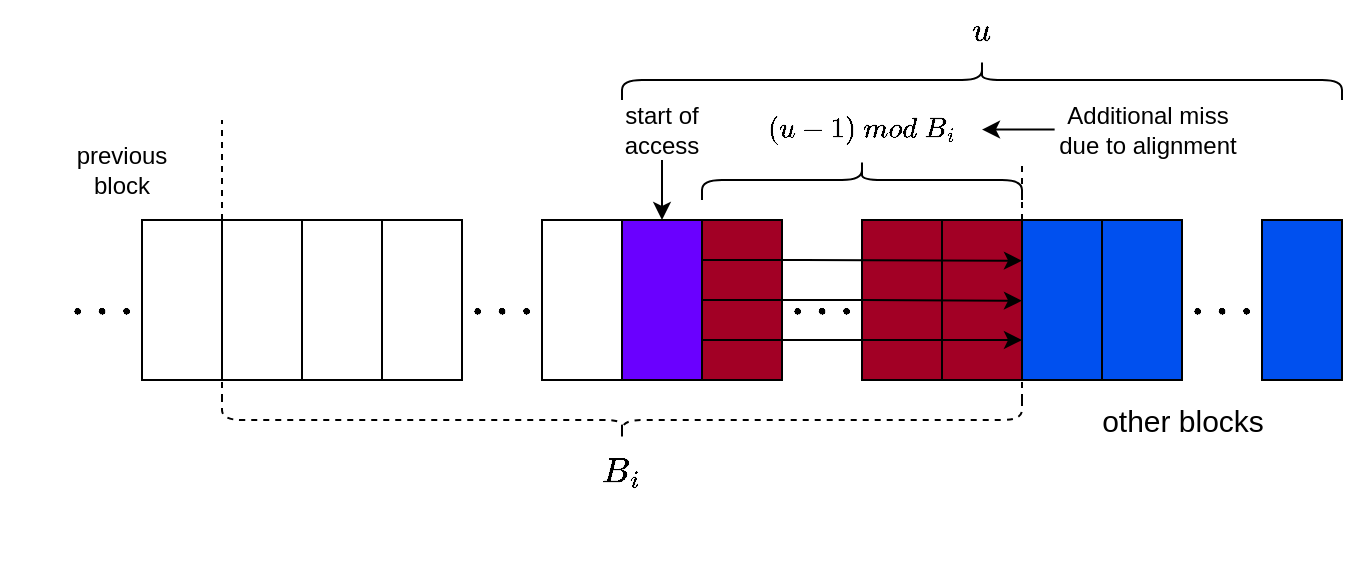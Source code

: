 <mxfile version="20.3.0" type="device"><diagram id="i3MX-swHnwLIi5LfIlNl" name="Page-1"><mxGraphModel dx="928" dy="929" grid="1" gridSize="10" guides="1" tooltips="1" connect="1" arrows="1" fold="1" page="1" pageScale="1" pageWidth="827" pageHeight="1169" math="1" shadow="0"><root><mxCell id="0"/><mxCell id="1" parent="0"/><mxCell id="YybAcJmwANq60XqBv2_Z-15" value="$$\dots$$" style="text;html=1;strokeColor=none;fillColor=none;align=center;verticalAlign=middle;whiteSpace=wrap;rounded=0;fontSize=23;" vertex="1" parent="1"><mxGeometry x="370" y="145" width="60" height="30" as="geometry"/></mxCell><mxCell id="YybAcJmwANq60XqBv2_Z-1" value="" style="rounded=0;whiteSpace=wrap;html=1;labelBackgroundColor=default;" vertex="1" parent="1"><mxGeometry x="100" y="120" width="40" height="80" as="geometry"/></mxCell><mxCell id="YybAcJmwANq60XqBv2_Z-2" value="" style="rounded=0;whiteSpace=wrap;html=1;labelBackgroundColor=default;" vertex="1" parent="1"><mxGeometry x="140" y="120" width="40" height="80" as="geometry"/></mxCell><mxCell id="YybAcJmwANq60XqBv2_Z-3" value="" style="rounded=0;whiteSpace=wrap;html=1;labelBackgroundColor=default;" vertex="1" parent="1"><mxGeometry x="180" y="120" width="40" height="80" as="geometry"/></mxCell><mxCell id="YybAcJmwANq60XqBv2_Z-4" value="" style="rounded=0;whiteSpace=wrap;html=1;fillColor=#6a00ff;fontColor=#ffffff;strokeColor=#000000;" vertex="1" parent="1"><mxGeometry x="300" y="120" width="40" height="80" as="geometry"/></mxCell><mxCell id="YybAcJmwANq60XqBv2_Z-5" value="" style="rounded=0;whiteSpace=wrap;html=1;fillColor=#a20025;fontColor=#ffffff;strokeColor=#000000;" vertex="1" parent="1"><mxGeometry x="340" y="120" width="40" height="80" as="geometry"/></mxCell><mxCell id="YybAcJmwANq60XqBv2_Z-6" value="" style="rounded=0;whiteSpace=wrap;html=1;fillColor=#a20025;fontColor=#ffffff;strokeColor=#000000;" vertex="1" parent="1"><mxGeometry x="420" y="120" width="40" height="80" as="geometry"/></mxCell><mxCell id="YybAcJmwANq60XqBv2_Z-7" value="" style="rounded=0;whiteSpace=wrap;html=1;fillColor=#a20025;fontColor=#ffffff;strokeColor=#000000;" vertex="1" parent="1"><mxGeometry x="460" y="120" width="40" height="80" as="geometry"/></mxCell><mxCell id="YybAcJmwANq60XqBv2_Z-8" value="" style="rounded=0;whiteSpace=wrap;html=1;fillColor=#d80073;fontColor=#ffffff;strokeColor=#000000;" vertex="1" parent="1"><mxGeometry x="260" y="120" width="40" height="80" as="geometry"/></mxCell><mxCell id="YybAcJmwANq60XqBv2_Z-9" value="" style="shape=curlyBracket;whiteSpace=wrap;html=1;rounded=1;flipH=1;rotation=90;dashed=1;" vertex="1" parent="1"><mxGeometry x="290" y="20" width="20" height="400" as="geometry"/></mxCell><mxCell id="YybAcJmwANq60XqBv2_Z-10" value="" style="shape=curlyBracket;whiteSpace=wrap;html=1;rounded=1;flipH=1;rotation=-90;" vertex="1" parent="1"><mxGeometry x="410" y="20" width="20" height="160" as="geometry"/></mxCell><mxCell id="YybAcJmwANq60XqBv2_Z-13" style="edgeStyle=orthogonalEdgeStyle;rounded=0;orthogonalLoop=1;jettySize=auto;html=1;exitX=0.5;exitY=1;exitDx=0;exitDy=0;" edge="1" parent="1" source="YybAcJmwANq60XqBv2_Z-11" target="YybAcJmwANq60XqBv2_Z-4"><mxGeometry relative="1" as="geometry"/></mxCell><mxCell id="YybAcJmwANq60XqBv2_Z-11" value="start of access" style="text;html=1;strokeColor=none;fillColor=none;align=center;verticalAlign=middle;whiteSpace=wrap;rounded=0;" vertex="1" parent="1"><mxGeometry x="290" y="60" width="60" height="30" as="geometry"/></mxCell><mxCell id="YybAcJmwANq60XqBv2_Z-12" value="$$(u - 1) \ mod \ B_i$$" style="text;html=1;strokeColor=none;fillColor=none;align=center;verticalAlign=middle;whiteSpace=wrap;rounded=0;" vertex="1" parent="1"><mxGeometry x="390" y="60" width="60" height="30" as="geometry"/></mxCell><mxCell id="YybAcJmwANq60XqBv2_Z-14" value="$$\dots$$" style="text;html=1;strokeColor=none;fillColor=none;align=center;verticalAlign=middle;whiteSpace=wrap;rounded=0;fontSize=23;" vertex="1" parent="1"><mxGeometry x="210" y="145" width="60" height="30" as="geometry"/></mxCell><mxCell id="YybAcJmwANq60XqBv2_Z-16" value="" style="rounded=0;whiteSpace=wrap;html=1;fillColor=#0050ef;fontColor=#ffffff;strokeColor=#000000;" vertex="1" parent="1"><mxGeometry x="500" y="120" width="40" height="80" as="geometry"/></mxCell><mxCell id="YybAcJmwANq60XqBv2_Z-18" value="$$\dots$$" style="text;html=1;strokeColor=none;fillColor=none;align=center;verticalAlign=middle;whiteSpace=wrap;rounded=0;fontSize=23;" vertex="1" parent="1"><mxGeometry x="570" y="145" width="60" height="30" as="geometry"/></mxCell><mxCell id="YybAcJmwANq60XqBv2_Z-21" value="$$B_i$$" style="text;html=1;strokeColor=none;fillColor=none;align=center;verticalAlign=middle;whiteSpace=wrap;rounded=0;fontSize=15;" vertex="1" parent="1"><mxGeometry x="270" y="230.5" width="60" height="30" as="geometry"/></mxCell><mxCell id="YybAcJmwANq60XqBv2_Z-24" value="" style="rounded=0;whiteSpace=wrap;html=1;labelBackgroundColor=default;" vertex="1" parent="1"><mxGeometry x="60" y="120" width="40" height="80" as="geometry"/></mxCell><mxCell id="YybAcJmwANq60XqBv2_Z-25" value="$$\dots$$" style="text;html=1;strokeColor=none;fillColor=none;align=center;verticalAlign=middle;whiteSpace=wrap;rounded=0;fontSize=23;" vertex="1" parent="1"><mxGeometry x="10" y="145" width="60" height="30" as="geometry"/></mxCell><mxCell id="YybAcJmwANq60XqBv2_Z-26" value="previous block" style="text;html=1;strokeColor=none;fillColor=none;align=center;verticalAlign=middle;whiteSpace=wrap;rounded=0;" vertex="1" parent="1"><mxGeometry x="20" y="80" width="60" height="30" as="geometry"/></mxCell><mxCell id="YybAcJmwANq60XqBv2_Z-32" style="edgeStyle=orthogonalEdgeStyle;rounded=0;orthogonalLoop=1;jettySize=auto;html=1;exitX=1;exitY=0.5;exitDx=0;exitDy=0;fontSize=15;" edge="1" parent="1" source="YybAcJmwANq60XqBv2_Z-4"><mxGeometry relative="1" as="geometry"><mxPoint x="500.0" y="160.345" as="targetPoint"/></mxGeometry></mxCell><mxCell id="YybAcJmwANq60XqBv2_Z-35" style="edgeStyle=orthogonalEdgeStyle;rounded=0;orthogonalLoop=1;jettySize=auto;html=1;exitX=1;exitY=0.75;exitDx=0;exitDy=0;entryX=1;entryY=0.75;entryDx=0;entryDy=0;fontSize=15;" edge="1" parent="1" source="YybAcJmwANq60XqBv2_Z-4" target="YybAcJmwANq60XqBv2_Z-7"><mxGeometry relative="1" as="geometry"><Array as="points"><mxPoint x="450" y="180"/><mxPoint x="450" y="180"/></Array></mxGeometry></mxCell><mxCell id="YybAcJmwANq60XqBv2_Z-34" style="edgeStyle=orthogonalEdgeStyle;rounded=0;orthogonalLoop=1;jettySize=auto;html=1;exitX=0;exitY=0.25;exitDx=0;exitDy=0;fontSize=15;" edge="1" parent="1" source="YybAcJmwANq60XqBv2_Z-5"><mxGeometry relative="1" as="geometry"><mxPoint x="500.0" y="140.345" as="targetPoint"/><Array as="points"><mxPoint x="390" y="140"/><mxPoint x="390" y="140"/></Array></mxGeometry></mxCell><mxCell id="YybAcJmwANq60XqBv2_Z-40" value="" style="rounded=0;whiteSpace=wrap;html=1;fillColor=#0050ef;fontColor=#ffffff;strokeColor=#000000;" vertex="1" parent="1"><mxGeometry x="540" y="120" width="40" height="80" as="geometry"/></mxCell><mxCell id="YybAcJmwANq60XqBv2_Z-41" value="" style="rounded=0;whiteSpace=wrap;html=1;fillColor=#0050ef;fontColor=#ffffff;strokeColor=#000000;" vertex="1" parent="1"><mxGeometry x="620" y="120" width="40" height="80" as="geometry"/></mxCell><mxCell id="YybAcJmwANq60XqBv2_Z-46" value="" style="endArrow=none;dashed=1;html=1;rounded=0;fontSize=12;exitX=1;exitY=1;exitDx=0;exitDy=0;exitPerimeter=0;" edge="1" parent="1" source="YybAcJmwANq60XqBv2_Z-9"><mxGeometry width="50" height="50" relative="1" as="geometry"><mxPoint x="100" y="60" as="sourcePoint"/><mxPoint x="100" y="70" as="targetPoint"/></mxGeometry></mxCell><mxCell id="YybAcJmwANq60XqBv2_Z-47" value="" style="endArrow=none;dashed=1;html=1;rounded=0;fontSize=12;exitX=1;exitY=1;exitDx=0;exitDy=0;exitPerimeter=0;" edge="1" parent="1"><mxGeometry width="50" height="50" relative="1" as="geometry"><mxPoint x="500" y="210.0" as="sourcePoint"/><mxPoint x="500" y="90" as="targetPoint"/></mxGeometry></mxCell><mxCell id="YybAcJmwANq60XqBv2_Z-48" value="other blocks" style="text;html=1;strokeColor=none;fillColor=none;align=center;verticalAlign=middle;whiteSpace=wrap;rounded=0;fontSize=15;" vertex="1" parent="1"><mxGeometry x="516.32" y="205" width="129.12" height="30" as="geometry"/></mxCell><mxCell id="YybAcJmwANq60XqBv2_Z-49" value="$$$$" style="text;html=1;strokeColor=none;fillColor=none;align=center;verticalAlign=middle;whiteSpace=wrap;rounded=0;dashed=1;fontSize=12;" vertex="1" parent="1"><mxGeometry x="160" y="270" width="60" height="30" as="geometry"/></mxCell><mxCell id="YybAcJmwANq60XqBv2_Z-51" value="" style="shape=curlyBracket;whiteSpace=wrap;html=1;rounded=1;flipH=1;rotation=-90;" vertex="1" parent="1"><mxGeometry x="470" y="-130" width="20" height="360" as="geometry"/></mxCell><mxCell id="YybAcJmwANq60XqBv2_Z-52" value="$$u$$" style="text;html=1;strokeColor=none;fillColor=none;align=center;verticalAlign=middle;whiteSpace=wrap;rounded=0;fontSize=14;" vertex="1" parent="1"><mxGeometry x="450" y="10" width="60" height="30" as="geometry"/></mxCell><mxCell id="YybAcJmwANq60XqBv2_Z-58" style="edgeStyle=orthogonalEdgeStyle;rounded=0;orthogonalLoop=1;jettySize=auto;html=1;exitX=0;exitY=0.5;exitDx=0;exitDy=0;fontSize=14;" edge="1" parent="1" source="YybAcJmwANq60XqBv2_Z-54"><mxGeometry relative="1" as="geometry"><mxPoint x="480" y="74.862" as="targetPoint"/></mxGeometry></mxCell><mxCell id="YybAcJmwANq60XqBv2_Z-54" value="Additional miss due to alignment" style="text;html=1;strokeColor=none;fillColor=none;align=center;verticalAlign=middle;whiteSpace=wrap;rounded=0;dashed=1;fontSize=12;" vertex="1" parent="1"><mxGeometry x="516.32" y="60" width="93.68" height="29.5" as="geometry"/></mxCell><mxCell id="YybAcJmwANq60XqBv2_Z-59" value="" style="rounded=0;whiteSpace=wrap;html=1;labelBackgroundColor=default;" vertex="1" parent="1"><mxGeometry x="260" y="120" width="40" height="80" as="geometry"/></mxCell></root></mxGraphModel></diagram></mxfile>